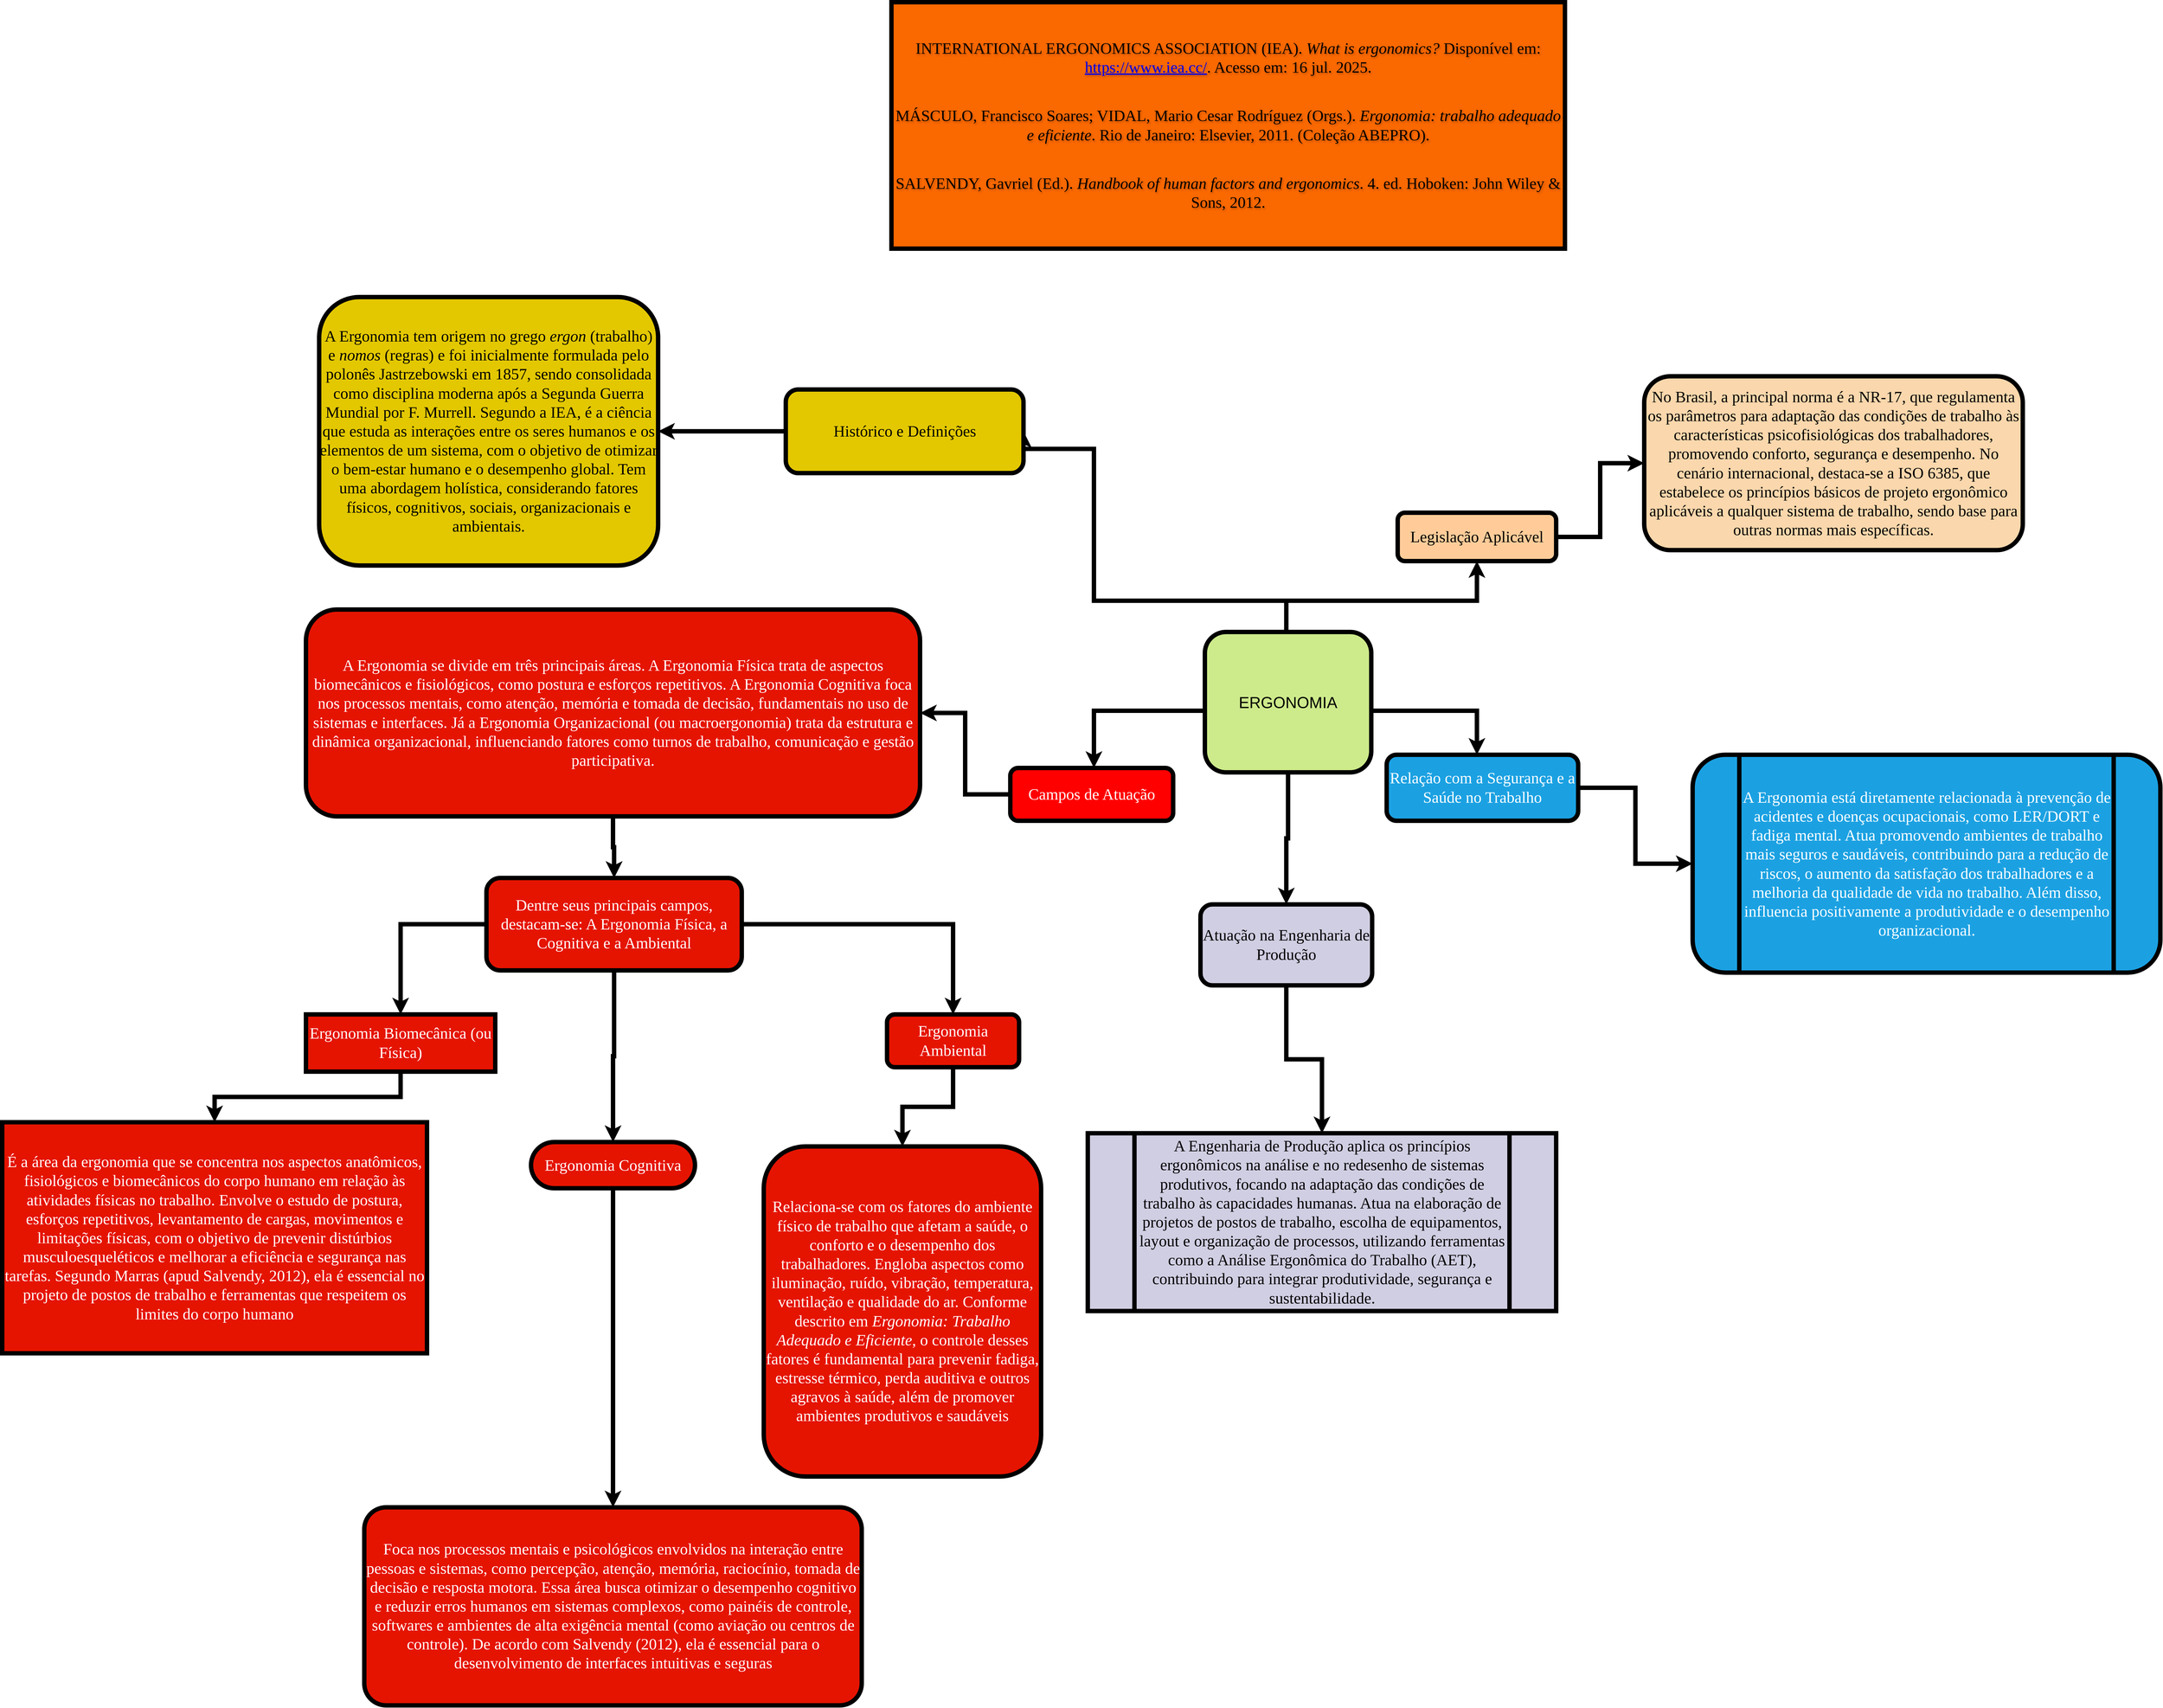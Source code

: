 <mxfile version="28.0.5">
  <diagram name="Page-1" id="7DUAC2GnJp_Toz9Pnvdz">
    <mxGraphModel dx="4192" dy="4610" grid="1" gridSize="10" guides="1" tooltips="1" connect="1" arrows="1" fold="1" page="1" pageScale="1" pageWidth="1654" pageHeight="1169" math="0" shadow="0">
      <root>
        <mxCell id="0" />
        <mxCell id="1" parent="0" />
        <mxCell id="k_pbZAuwUhTD5BeBytYZ-7" value="" style="edgeStyle=orthogonalEdgeStyle;rounded=0;orthogonalLoop=1;jettySize=auto;html=1;entryX=1;entryY=0.5;entryDx=0;entryDy=0;strokeColor=light-dark(#000000, #ffffff);strokeWidth=10;" edge="1" parent="1" source="k_pbZAuwUhTD5BeBytYZ-1" target="k_pbZAuwUhTD5BeBytYZ-17">
          <mxGeometry relative="1" as="geometry">
            <mxPoint x="390.0" y="-865" as="targetPoint" />
            <Array as="points">
              <mxPoint x="827" y="-720" />
              <mxPoint x="390" y="-720" />
              <mxPoint x="390" y="-1065" />
            </Array>
          </mxGeometry>
        </mxCell>
        <mxCell id="k_pbZAuwUhTD5BeBytYZ-10" value="" style="edgeStyle=orthogonalEdgeStyle;rounded=0;orthogonalLoop=1;jettySize=auto;html=1;strokeColor=light-dark(#000000, #ffffff);strokeWidth=10;" edge="1" parent="1" source="k_pbZAuwUhTD5BeBytYZ-1" target="k_pbZAuwUhTD5BeBytYZ-9">
          <mxGeometry relative="1" as="geometry">
            <Array as="points">
              <mxPoint x="827" y="-720" />
              <mxPoint x="1260" y="-720" />
            </Array>
          </mxGeometry>
        </mxCell>
        <mxCell id="k_pbZAuwUhTD5BeBytYZ-14" value="" style="edgeStyle=orthogonalEdgeStyle;rounded=0;orthogonalLoop=1;jettySize=auto;html=1;strokeColor=light-dark(#000000, #ffffff);strokeWidth=10;" edge="1" parent="1" source="k_pbZAuwUhTD5BeBytYZ-1" target="k_pbZAuwUhTD5BeBytYZ-13">
          <mxGeometry relative="1" as="geometry">
            <Array as="points">
              <mxPoint x="827" y="-470" />
              <mxPoint x="390" y="-470" />
            </Array>
          </mxGeometry>
        </mxCell>
        <mxCell id="k_pbZAuwUhTD5BeBytYZ-16" value="" style="edgeStyle=orthogonalEdgeStyle;rounded=0;orthogonalLoop=1;jettySize=auto;html=1;strokeColor=light-dark(#000000, #ffffff);strokeWidth=10;" edge="1" parent="1" source="k_pbZAuwUhTD5BeBytYZ-1" target="k_pbZAuwUhTD5BeBytYZ-15">
          <mxGeometry relative="1" as="geometry">
            <Array as="points">
              <mxPoint x="827" y="-470" />
              <mxPoint x="1260" y="-470" />
            </Array>
          </mxGeometry>
        </mxCell>
        <mxCell id="k_pbZAuwUhTD5BeBytYZ-28" value="" style="edgeStyle=orthogonalEdgeStyle;rounded=0;orthogonalLoop=1;jettySize=auto;html=1;strokeColor=light-dark(#000000, #ffffff);strokeWidth=10;" edge="1" parent="1" source="k_pbZAuwUhTD5BeBytYZ-1" target="k_pbZAuwUhTD5BeBytYZ-27">
          <mxGeometry relative="1" as="geometry" />
        </mxCell>
        <mxCell id="k_pbZAuwUhTD5BeBytYZ-1" value="&lt;font style=&quot;font-size: 36px;&quot;&gt;ERGONOMIA&lt;/font&gt;" style="rounded=1;whiteSpace=wrap;html=1;fillColor=#cdeb8b;strokeColor=light-dark(#000000, #ffffff);strokeWidth=10;" vertex="1" parent="1">
          <mxGeometry x="642" y="-649" width="378" height="319" as="geometry" />
        </mxCell>
        <mxCell id="k_pbZAuwUhTD5BeBytYZ-24" value="" style="edgeStyle=orthogonalEdgeStyle;rounded=0;orthogonalLoop=1;jettySize=auto;html=1;strokeColor=light-dark(#000000, #ffffff);strokeWidth=10;" edge="1" parent="1" source="k_pbZAuwUhTD5BeBytYZ-9" target="k_pbZAuwUhTD5BeBytYZ-23">
          <mxGeometry relative="1" as="geometry" />
        </mxCell>
        <mxCell id="k_pbZAuwUhTD5BeBytYZ-9" value="Legislação Aplicável" style="whiteSpace=wrap;html=1;rounded=1;fontFamily=Times New Roman;fontSize=36;fillColor=#ffcc99;strokeColor=light-dark(#000000, #ffffff);strokeWidth=10;" vertex="1" parent="1">
          <mxGeometry x="1080" y="-920" width="360" height="110" as="geometry" />
        </mxCell>
        <mxCell id="k_pbZAuwUhTD5BeBytYZ-22" value="" style="edgeStyle=orthogonalEdgeStyle;rounded=0;orthogonalLoop=1;jettySize=auto;html=1;strokeColor=light-dark(#000000, #ffffff);strokeWidth=10;" edge="1" parent="1" source="k_pbZAuwUhTD5BeBytYZ-13" target="k_pbZAuwUhTD5BeBytYZ-21">
          <mxGeometry relative="1" as="geometry" />
        </mxCell>
        <mxCell id="k_pbZAuwUhTD5BeBytYZ-13" value="Campos de Atuação" style="whiteSpace=wrap;html=1;rounded=1;fontFamily=Times New Roman;fontSize=36;fillColor=light-dark(#FF0000,#CC0000);fontColor=light-dark(#FFFFFF,#FFFFFF);strokeColor=light-dark(#000000, #ffffff);strokeWidth=10;" vertex="1" parent="1">
          <mxGeometry x="200" y="-340" width="370" height="120" as="geometry" />
        </mxCell>
        <mxCell id="k_pbZAuwUhTD5BeBytYZ-26" value="" style="edgeStyle=orthogonalEdgeStyle;rounded=0;orthogonalLoop=1;jettySize=auto;html=1;strokeColor=light-dark(#000000, #ffffff);strokeWidth=10;" edge="1" parent="1" source="k_pbZAuwUhTD5BeBytYZ-15" target="k_pbZAuwUhTD5BeBytYZ-25">
          <mxGeometry relative="1" as="geometry" />
        </mxCell>
        <mxCell id="k_pbZAuwUhTD5BeBytYZ-15" value="&lt;div&gt;Relação com a Segurança e a Saúde no Trabalho&lt;/div&gt;" style="whiteSpace=wrap;html=1;rounded=1;fontFamily=Times New Roman;fontSize=36;fillColor=#1ba1e2;fontColor=#ffffff;strokeColor=light-dark(#000000, #ffffff);strokeWidth=10;" vertex="1" parent="1">
          <mxGeometry x="1055" y="-370" width="435" height="150" as="geometry" />
        </mxCell>
        <mxCell id="k_pbZAuwUhTD5BeBytYZ-20" value="" style="edgeStyle=orthogonalEdgeStyle;rounded=0;orthogonalLoop=1;jettySize=auto;html=1;strokeColor=light-dark(#000000, #ffffff);strokeWidth=10;" edge="1" parent="1" source="k_pbZAuwUhTD5BeBytYZ-17" target="k_pbZAuwUhTD5BeBytYZ-19">
          <mxGeometry relative="1" as="geometry" />
        </mxCell>
        <mxCell id="k_pbZAuwUhTD5BeBytYZ-17" value="Histórico e Definições" style="rounded=1;html=1;fontFamily=Times New Roman;fontSize=36;fillColor=light-dark(#E3C800,#FFC800);fontColor=light-dark(#000000,#000000);strokeColor=light-dark(#000000, #ffffff);strokeWidth=10;" vertex="1" parent="1">
          <mxGeometry x="-310" y="-1200" width="540" height="190" as="geometry" />
        </mxCell>
        <mxCell id="k_pbZAuwUhTD5BeBytYZ-19" value="A Ergonomia tem origem no grego &lt;em data-start=&quot;253&quot; data-end=&quot;260&quot;&gt;ergon&lt;/em&gt; (trabalho) e &lt;em data-start=&quot;274&quot; data-end=&quot;281&quot;&gt;nomos&lt;/em&gt; (regras) e foi inicialmente formulada pelo polonês Jastrzebowski em 1857, sendo consolidada como disciplina moderna após a Segunda Guerra Mundial por F. Murrell. Segundo a IEA, é a ciência que estuda as interações entre os seres humanos e os elementos de um sistema, com o objetivo de otimizar o bem-estar humano e o desempenho global. Tem uma abordagem holística, considerando fatores físicos, cognitivos, sociais, organizacionais e ambientais." style="rounded=1;whiteSpace=wrap;html=1;fontSize=36;fontFamily=Times New Roman;fillColor=light-dark(#E3C800,#F5C000);fontColor=light-dark(#000000,#000000);strokeColor=light-dark(#000000, #ffffff);strokeWidth=10;" vertex="1" parent="1">
          <mxGeometry x="-1370" y="-1410" width="770" height="610" as="geometry" />
        </mxCell>
        <mxCell id="k_pbZAuwUhTD5BeBytYZ-33" value="" style="edgeStyle=orthogonalEdgeStyle;rounded=0;orthogonalLoop=1;jettySize=auto;html=1;exitX=0;exitY=0.5;exitDx=0;exitDy=0;strokeColor=light-dark(#000000, #ffffff);strokeWidth=10;" edge="1" parent="1" source="k_pbZAuwUhTD5BeBytYZ-45" target="k_pbZAuwUhTD5BeBytYZ-32">
          <mxGeometry relative="1" as="geometry" />
        </mxCell>
        <mxCell id="k_pbZAuwUhTD5BeBytYZ-35" value="" style="edgeStyle=orthogonalEdgeStyle;rounded=0;orthogonalLoop=1;jettySize=auto;html=1;exitX=0.5;exitY=1;exitDx=0;exitDy=0;strokeColor=light-dark(#000000, #ffffff);strokeWidth=10;" edge="1" parent="1" source="k_pbZAuwUhTD5BeBytYZ-45" target="k_pbZAuwUhTD5BeBytYZ-34">
          <mxGeometry relative="1" as="geometry" />
        </mxCell>
        <mxCell id="k_pbZAuwUhTD5BeBytYZ-37" value="" style="edgeStyle=orthogonalEdgeStyle;rounded=0;orthogonalLoop=1;jettySize=auto;html=1;strokeColor=light-dark(#000000, #ffffff);strokeWidth=10;" edge="1" parent="1" source="k_pbZAuwUhTD5BeBytYZ-45" target="k_pbZAuwUhTD5BeBytYZ-36">
          <mxGeometry relative="1" as="geometry" />
        </mxCell>
        <mxCell id="k_pbZAuwUhTD5BeBytYZ-46" value="" style="edgeStyle=orthogonalEdgeStyle;rounded=0;orthogonalLoop=1;jettySize=auto;html=1;strokeColor=light-dark(#000000, #ffffff);strokeWidth=10;" edge="1" parent="1" source="k_pbZAuwUhTD5BeBytYZ-21" target="k_pbZAuwUhTD5BeBytYZ-45">
          <mxGeometry relative="1" as="geometry" />
        </mxCell>
        <mxCell id="k_pbZAuwUhTD5BeBytYZ-21" value="A Ergonomia se divide em três principais áreas. A Ergonomia Física trata de aspectos biomecânicos e fisiológicos, como postura e esforços repetitivos. A Ergonomia Cognitiva foca nos processos mentais, como atenção, memória e tomada de decisão, fundamentais no uso de sistemas e interfaces. Já a Ergonomia Organizacional (ou macroergonomia) trata da estrutura e dinâmica organizacional, influenciando fatores como turnos de trabalho, comunicação e gestão participativa." style="whiteSpace=wrap;html=1;fontSize=36;fontFamily=Times New Roman;rounded=1;fillColor=light-dark(#E51400,#CC0000);fontColor=light-dark(#FFFFFF,#FFFFFF);strokeColor=light-dark(#000000, #ffffff);strokeWidth=10;" vertex="1" parent="1">
          <mxGeometry x="-1400" y="-700" width="1395" height="470" as="geometry" />
        </mxCell>
        <mxCell id="k_pbZAuwUhTD5BeBytYZ-23" value="No Brasil, a principal norma é a NR-17, que regulamenta os parâmetros para adaptação das condições de trabalho às características psicofisiológicas dos trabalhadores, promovendo conforto, segurança e desempenho. No cenário internacional, destaca-se a ISO 6385, que estabelece os princípios básicos de projeto ergonômico aplicáveis a qualquer sistema de trabalho, sendo base para outras normas mais específicas." style="rounded=1;whiteSpace=wrap;html=1;fontSize=36;fontFamily=Times New Roman;fillColor=#fad7ac;strokeColor=light-dark(#000000, #ffffff);strokeWidth=10;" vertex="1" parent="1">
          <mxGeometry x="1640" y="-1230" width="860" height="395" as="geometry" />
        </mxCell>
        <mxCell id="k_pbZAuwUhTD5BeBytYZ-25" value="A Ergonomia está diretamente relacionada à prevenção de acidentes e doenças ocupacionais, como LER/DORT e fadiga mental. Atua promovendo ambientes de trabalho mais seguros e saudáveis, contribuindo para a redução de riscos, o aumento da satisfação dos trabalhadores e a melhoria da qualidade de vida no trabalho. Além disso, influencia positivamente a produtividade e o desempenho organizacional." style="shape=process;whiteSpace=wrap;html=1;backgroundOutline=1;fontSize=36;fontFamily=Times New Roman;rounded=1;fillColor=#1ba1e2;fontColor=#ffffff;strokeColor=light-dark(#000000, #ffffff);strokeWidth=10;" vertex="1" parent="1">
          <mxGeometry x="1750" y="-370" width="1062.5" height="495" as="geometry" />
        </mxCell>
        <mxCell id="k_pbZAuwUhTD5BeBytYZ-31" value="" style="edgeStyle=orthogonalEdgeStyle;rounded=0;orthogonalLoop=1;jettySize=auto;html=1;strokeColor=light-dark(#000000, #ffffff);strokeWidth=10;" edge="1" parent="1" source="k_pbZAuwUhTD5BeBytYZ-27" target="k_pbZAuwUhTD5BeBytYZ-30">
          <mxGeometry relative="1" as="geometry" />
        </mxCell>
        <mxCell id="k_pbZAuwUhTD5BeBytYZ-27" value="Atuação na Engenharia de Produção" style="whiteSpace=wrap;html=1;rounded=1;fontFamily=Times New Roman;fontSize=36;fillColor=#d0cee2;strokeColor=light-dark(#000000, #ffffff);strokeWidth=10;" vertex="1" parent="1">
          <mxGeometry x="632" y="-30" width="390" height="184" as="geometry" />
        </mxCell>
        <mxCell id="k_pbZAuwUhTD5BeBytYZ-30" value="A Engenharia de Produção aplica os princípios ergonômicos na análise e no redesenho de sistemas produtivos, focando na adaptação das condições de trabalho às capacidades humanas. Atua na elaboração de projetos de postos de trabalho, escolha de equipamentos, layout e organização de processos, utilizando ferramentas como a Análise Ergonômica do Trabalho (AET), contribuindo para integrar produtividade, segurança e sustentabilidade." style="shape=process;whiteSpace=wrap;html=1;backgroundOutline=1;fontSize=36;fontFamily=Times New Roman;rounded=1;arcSize=0;fillColor=#d0cee2;strokeColor=light-dark(#000000, #ffffff);strokeWidth=10;" vertex="1" parent="1">
          <mxGeometry x="376" y="490" width="1064" height="404" as="geometry" />
        </mxCell>
        <mxCell id="k_pbZAuwUhTD5BeBytYZ-43" value="" style="edgeStyle=orthogonalEdgeStyle;rounded=0;orthogonalLoop=1;jettySize=auto;html=1;strokeColor=light-dark(#000000, #ffffff);strokeWidth=10;" edge="1" parent="1" source="k_pbZAuwUhTD5BeBytYZ-32" target="k_pbZAuwUhTD5BeBytYZ-42">
          <mxGeometry relative="1" as="geometry" />
        </mxCell>
        <mxCell id="k_pbZAuwUhTD5BeBytYZ-32" value="Ergonomia Biomecânica (ou Física)" style="rounded=1;whiteSpace=wrap;html=1;fontSize=36;fontFamily=Times New Roman;fillColor=light-dark(#E51400,#CC0000);strokeColor=light-dark(#000000, #ffffff);fontColor=light-dark(#FFFFFF,#FFFFFF);arcSize=0;strokeWidth=10;" vertex="1" parent="1">
          <mxGeometry x="-1400" y="220" width="430" height="130" as="geometry" />
        </mxCell>
        <mxCell id="k_pbZAuwUhTD5BeBytYZ-41" value="" style="edgeStyle=orthogonalEdgeStyle;rounded=0;orthogonalLoop=1;jettySize=auto;html=1;strokeColor=light-dark(#000000, #ffffff);strokeWidth=10;" edge="1" parent="1" source="k_pbZAuwUhTD5BeBytYZ-34" target="k_pbZAuwUhTD5BeBytYZ-40">
          <mxGeometry relative="1" as="geometry" />
        </mxCell>
        <mxCell id="k_pbZAuwUhTD5BeBytYZ-34" value="&lt;div&gt;Ergonomia Cognitiva&lt;/div&gt;" style="whiteSpace=wrap;html=1;fontSize=36;fontFamily=Times New Roman;fillColor=light-dark(#E51400,#CC0000);strokeColor=light-dark(#000000, #ffffff);fontColor=light-dark(#FFFFFF,#FFFFFF);rounded=1;arcSize=50;strokeWidth=10;" vertex="1" parent="1">
          <mxGeometry x="-888.75" y="510" width="372.5" height="105" as="geometry" />
        </mxCell>
        <mxCell id="k_pbZAuwUhTD5BeBytYZ-39" value="" style="edgeStyle=orthogonalEdgeStyle;rounded=0;orthogonalLoop=1;jettySize=auto;html=1;strokeColor=light-dark(#000000, #ffffff);strokeWidth=10;" edge="1" parent="1" source="k_pbZAuwUhTD5BeBytYZ-36" target="k_pbZAuwUhTD5BeBytYZ-38">
          <mxGeometry relative="1" as="geometry" />
        </mxCell>
        <mxCell id="k_pbZAuwUhTD5BeBytYZ-36" value="Ergonomia Ambiental" style="whiteSpace=wrap;html=1;fontSize=36;fontFamily=Times New Roman;fillColor=light-dark(#E51400,#CC0000);strokeColor=light-dark(#000000, #ffffff);fontColor=light-dark(#FFFFFF,#FFFFFF);rounded=1;strokeWidth=10;" vertex="1" parent="1">
          <mxGeometry x="-80" y="220" width="300" height="120" as="geometry" />
        </mxCell>
        <mxCell id="k_pbZAuwUhTD5BeBytYZ-38" value="Relaciona-se com os fatores do ambiente físico de trabalho que afetam a saúde, o conforto e o desempenho dos trabalhadores. Engloba aspectos como iluminação, ruído, vibração, temperatura, ventilação e qualidade do ar. Conforme descrito em &lt;em data-end=&quot;1734&quot; data-start=&quot;1692&quot;&gt;Ergonomia: Trabalho Adequado e Eficiente&lt;/em&gt;, o controle desses fatores é fundamental para prevenir fadiga, estresse térmico, perda auditiva e outros agravos à saúde, além de promover ambientes produtivos e saudáveis&lt;span aria-describedby=&quot;radix-«rt0»&quot; data-state=&quot;delayed-open&quot; class=&quot;&quot;&gt;&lt;span aria-describedby=&quot;radix-«rt0»&quot; class=&quot;relative inline-flex items-center&quot;&gt;&lt;/span&gt;&lt;/span&gt;" style="rounded=1;whiteSpace=wrap;html=1;fontSize=36;fontFamily=Times New Roman;fillColor=light-dark(#E51400,#CC0000);strokeColor=light-dark(#000000, #ffffff);fontColor=light-dark(#FFFFFF,#FFFFFF);strokeWidth=10;" vertex="1" parent="1">
          <mxGeometry x="-360" y="520" width="630" height="750" as="geometry" />
        </mxCell>
        <mxCell id="k_pbZAuwUhTD5BeBytYZ-40" value="Foca nos processos mentais e psicológicos envolvidos na interação entre pessoas e sistemas, como percepção, atenção, memória, raciocínio, tomada de decisão e resposta motora. Essa área busca otimizar o desempenho cognitivo e reduzir erros humanos em sistemas complexos, como painéis de controle, softwares e ambientes de alta exigência mental (como aviação ou centros de controle). De acordo com Salvendy (2012), ela é essencial para o desenvolvimento de interfaces intuitivas e seguras&lt;span data-state=&quot;closed&quot; class=&quot;&quot;&gt;&lt;span class=&quot;relative inline-flex items-center&quot;&gt;&lt;/span&gt;&lt;/span&gt;" style="rounded=1;whiteSpace=wrap;html=1;fontSize=36;fontFamily=Times New Roman;fillColor=light-dark(#E51400,#CC0000);strokeColor=light-dark(#000000, #ffffff);fontColor=light-dark(#FFFFFF,#FFFFFF);arcSize=11;strokeWidth=10;" vertex="1" parent="1">
          <mxGeometry x="-1267.5" y="1340" width="1130" height="450" as="geometry" />
        </mxCell>
        <mxCell id="k_pbZAuwUhTD5BeBytYZ-42" value="É a área da ergonomia que se concentra nos aspectos anatômicos, fisiológicos e biomecânicos do corpo humano em relação às atividades físicas no trabalho. Envolve o estudo de postura, esforços repetitivos, levantamento de cargas, movimentos e limitações físicas, com o objetivo de prevenir distúrbios musculoesqueléticos e melhorar a eficiência e segurança nas tarefas. Segundo Marras (apud Salvendy, 2012), ela é essencial no projeto de postos de trabalho e ferramentas que respeitem os limites do corpo humano&lt;span aria-describedby=&quot;radix-«rst»&quot; data-state=&quot;delayed-open&quot; class=&quot;&quot;&gt;&lt;span aria-describedby=&quot;radix-«rst»&quot; class=&quot;relative inline-flex items-center&quot;&gt;&lt;/span&gt;&lt;/span&gt;" style="whiteSpace=wrap;html=1;fontSize=36;fontFamily=Times New Roman;fillColor=light-dark(#E51400,#CC0000);strokeColor=light-dark(#000000, #ffffff);fontColor=light-dark(#FFFFFF,#FFFFFF);rounded=1;arcSize=0;strokeWidth=10;" vertex="1" parent="1">
          <mxGeometry x="-2090" y="465" width="965" height="525" as="geometry" />
        </mxCell>
        <mxCell id="k_pbZAuwUhTD5BeBytYZ-44" value="&lt;p data-start=&quot;183&quot; data-end=&quot;332&quot;&gt;&lt;font style=&quot;font-size: 36px;&quot;&gt;INTERNATIONAL ERGONOMICS ASSOCIATION (IEA). &lt;em data-start=&quot;227&quot; data-end=&quot;248&quot;&gt;What is ergonomics?&lt;/em&gt; Disponível em: &lt;a data-start=&quot;264&quot; data-end=&quot;306&quot; class=&quot;&quot; rel=&quot;noopener&quot; target=&quot;_new&quot; href=&quot;https://www.iea.cc/&quot;&gt;https://www.iea.cc/&lt;/a&gt;. Acesso em: 16 jul. 2025.&lt;/font&gt;&lt;/p&gt;&lt;font style=&quot;font-size: 36px;&quot;&gt;&lt;br&gt;&lt;/font&gt;&lt;p data-start=&quot;334&quot; data-end=&quot;492&quot;&gt;&lt;font style=&quot;font-size: 36px;&quot;&gt;MÁSCULO, Francisco Soares; VIDAL, Mario Cesar Rodríguez (Orgs.). &lt;em data-start=&quot;399&quot; data-end=&quot;441&quot;&gt;Ergonomia: trabalho adequado e eficiente&lt;/em&gt;. Rio de Janeiro: Elsevier, 2011. (Coleção ABEPRO).&lt;/font&gt;&lt;/p&gt;&lt;font style=&quot;font-size: 36px;&quot;&gt;&lt;br&gt;&lt;/font&gt;&lt;p data-start=&quot;494&quot; data-end=&quot;603&quot;&gt;&lt;font style=&quot;font-size: 36px;&quot;&gt;SALVENDY, Gavriel (Ed.). &lt;em data-start=&quot;519&quot; data-end=&quot;561&quot;&gt;Handbook of human factors and ergonomics&lt;/em&gt;. 4. ed. Hoboken: John Wiley &amp;amp; Sons, 2012.&lt;/font&gt;&lt;/p&gt;" style="rounded=0;whiteSpace=wrap;html=1;fontFamily=Times New Roman;textShadow=1;fillColor=#fa6800;fontColor=light-dark(#000000,#000000);strokeColor=light-dark(#000000, #ffffff);strokeWidth=10;" vertex="1" parent="1">
          <mxGeometry x="-70" y="-2080" width="1530" height="560" as="geometry" />
        </mxCell>
        <mxCell id="k_pbZAuwUhTD5BeBytYZ-47" value="" style="edgeStyle=orthogonalEdgeStyle;rounded=0;orthogonalLoop=1;jettySize=auto;html=1;strokeColor=light-dark(#000000, #ffffff);strokeWidth=10;" edge="1" parent="1" source="k_pbZAuwUhTD5BeBytYZ-21" target="k_pbZAuwUhTD5BeBytYZ-45">
          <mxGeometry relative="1" as="geometry">
            <mxPoint x="-702" y="-230" as="sourcePoint" />
            <mxPoint x="70" y="220" as="targetPoint" />
          </mxGeometry>
        </mxCell>
        <mxCell id="k_pbZAuwUhTD5BeBytYZ-45" value="&lt;div&gt;Dentre seus principais campos, destacam-se: A Ergonomia Física, a Cognitiva e a Ambiental&lt;/div&gt;" style="whiteSpace=wrap;html=1;fontSize=36;fontFamily=Times New Roman;fillColor=light-dark(#E51400,#CC0000);strokeColor=light-dark(#000000, #ffffff);fontColor=light-dark(#FFFFFF,#FFFFFF);rounded=1;strokeWidth=10;" vertex="1" parent="1">
          <mxGeometry x="-990" y="-90" width="580" height="210" as="geometry" />
        </mxCell>
      </root>
    </mxGraphModel>
  </diagram>
</mxfile>
